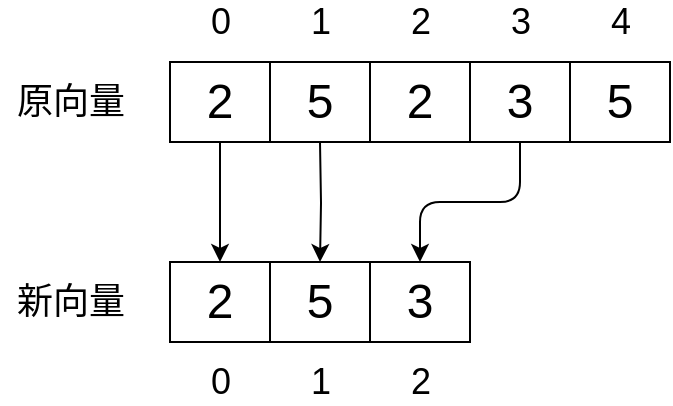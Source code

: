<mxfile version="13.3.9" type="device"><diagram id="hWEV9OzMhb28pfFVKIYL" name="第 1 页"><mxGraphModel dx="1264" dy="592" grid="0" gridSize="10" guides="1" tooltips="1" connect="1" arrows="1" fold="1" page="1" pageScale="1" pageWidth="3300" pageHeight="4681" math="0" shadow="0"><root><mxCell id="0"/><mxCell id="1" parent="0"/><mxCell id="q2ZLgCocWS8i7dLrj901-19" style="edgeStyle=orthogonalEdgeStyle;rounded=0;orthogonalLoop=1;jettySize=auto;html=1;exitX=0.5;exitY=1;exitDx=0;exitDy=0;entryX=0.5;entryY=0;entryDx=0;entryDy=0;" edge="1" parent="1" source="q2ZLgCocWS8i7dLrj901-1" target="q2ZLgCocWS8i7dLrj901-6"><mxGeometry relative="1" as="geometry"/></mxCell><mxCell id="q2ZLgCocWS8i7dLrj901-1" value="&lt;font style=&quot;font-size: 24px&quot;&gt;2&lt;/font&gt;" style="rounded=0;whiteSpace=wrap;html=1;" vertex="1" parent="1"><mxGeometry x="220" y="130" width="50" height="40" as="geometry"/></mxCell><mxCell id="q2ZLgCocWS8i7dLrj901-20" style="edgeStyle=orthogonalEdgeStyle;rounded=0;orthogonalLoop=1;jettySize=auto;html=1;entryX=0.5;entryY=0;entryDx=0;entryDy=0;exitX=0.5;exitY=1;exitDx=0;exitDy=0;" edge="1" parent="1" target="q2ZLgCocWS8i7dLrj901-5"><mxGeometry relative="1" as="geometry"><mxPoint x="295" y="170" as="sourcePoint"/></mxGeometry></mxCell><mxCell id="q2ZLgCocWS8i7dLrj901-3" value="&lt;font style=&quot;font-size: 24px&quot;&gt;3&lt;/font&gt;" style="rounded=0;whiteSpace=wrap;html=1;" vertex="1" parent="1"><mxGeometry x="370" y="130" width="50" height="40" as="geometry"/></mxCell><mxCell id="q2ZLgCocWS8i7dLrj901-4" value="&lt;font style=&quot;font-size: 24px&quot;&gt;2&lt;/font&gt;" style="rounded=0;whiteSpace=wrap;html=1;" vertex="1" parent="1"><mxGeometry x="320" y="130" width="50" height="40" as="geometry"/></mxCell><mxCell id="q2ZLgCocWS8i7dLrj901-5" value="&lt;span style=&quot;font-size: 24px&quot;&gt;5&lt;/span&gt;" style="rounded=0;whiteSpace=wrap;html=1;" vertex="1" parent="1"><mxGeometry x="270" y="230" width="50" height="40" as="geometry"/></mxCell><mxCell id="q2ZLgCocWS8i7dLrj901-6" value="2" style="rounded=0;whiteSpace=wrap;html=1;fontSize=24;" vertex="1" parent="1"><mxGeometry x="220" y="230" width="50" height="40" as="geometry"/></mxCell><mxCell id="q2ZLgCocWS8i7dLrj901-7" value="&lt;font style=&quot;font-size: 24px&quot;&gt;5&lt;/font&gt;" style="rounded=0;whiteSpace=wrap;html=1;" vertex="1" parent="1"><mxGeometry x="420" y="130" width="50" height="40" as="geometry"/></mxCell><mxCell id="q2ZLgCocWS8i7dLrj901-8" value="&lt;font style=&quot;font-size: 18px&quot;&gt;原向量&lt;/font&gt;" style="text;html=1;align=center;verticalAlign=middle;resizable=0;points=[];autosize=1;" vertex="1" parent="1"><mxGeometry x="135" y="140" width="70" height="20" as="geometry"/></mxCell><mxCell id="q2ZLgCocWS8i7dLrj901-9" value="&lt;font style=&quot;font-size: 18px&quot;&gt;0&lt;/font&gt;" style="text;html=1;align=center;verticalAlign=middle;resizable=0;points=[];autosize=1;" vertex="1" parent="1"><mxGeometry x="230" y="100" width="30" height="20" as="geometry"/></mxCell><mxCell id="q2ZLgCocWS8i7dLrj901-10" value="&lt;font style=&quot;font-size: 18px&quot;&gt;1&lt;/font&gt;" style="text;html=1;align=center;verticalAlign=middle;resizable=0;points=[];autosize=1;" vertex="1" parent="1"><mxGeometry x="280" y="100" width="30" height="20" as="geometry"/></mxCell><mxCell id="q2ZLgCocWS8i7dLrj901-11" value="&lt;font style=&quot;font-size: 18px&quot;&gt;2&lt;/font&gt;" style="text;html=1;align=center;verticalAlign=middle;resizable=0;points=[];autosize=1;" vertex="1" parent="1"><mxGeometry x="330" y="100" width="30" height="20" as="geometry"/></mxCell><mxCell id="q2ZLgCocWS8i7dLrj901-12" value="&lt;font style=&quot;font-size: 18px&quot;&gt;3&lt;/font&gt;" style="text;html=1;align=center;verticalAlign=middle;resizable=0;points=[];autosize=1;" vertex="1" parent="1"><mxGeometry x="380" y="100" width="30" height="20" as="geometry"/></mxCell><mxCell id="q2ZLgCocWS8i7dLrj901-13" value="&lt;font style=&quot;font-size: 18px&quot;&gt;4&lt;/font&gt;" style="text;html=1;align=center;verticalAlign=middle;resizable=0;points=[];autosize=1;" vertex="1" parent="1"><mxGeometry x="430" y="100" width="30" height="20" as="geometry"/></mxCell><mxCell id="q2ZLgCocWS8i7dLrj901-15" value="&lt;span style=&quot;font-size: 24px&quot;&gt;3&lt;/span&gt;" style="rounded=0;whiteSpace=wrap;html=1;" vertex="1" parent="1"><mxGeometry x="320" y="230" width="50" height="40" as="geometry"/></mxCell><mxCell id="q2ZLgCocWS8i7dLrj901-18" value="&lt;font style=&quot;font-size: 18px&quot;&gt;新向量&lt;/font&gt;" style="text;html=1;align=center;verticalAlign=middle;resizable=0;points=[];autosize=1;" vertex="1" parent="1"><mxGeometry x="135" y="240" width="70" height="20" as="geometry"/></mxCell><mxCell id="q2ZLgCocWS8i7dLrj901-25" value="" style="edgeStyle=segmentEdgeStyle;endArrow=classic;html=1;exitX=0.5;exitY=1;exitDx=0;exitDy=0;entryX=0.5;entryY=0;entryDx=0;entryDy=0;" edge="1" parent="1" source="q2ZLgCocWS8i7dLrj901-3" target="q2ZLgCocWS8i7dLrj901-15"><mxGeometry width="50" height="50" relative="1" as="geometry"><mxPoint x="620" y="330" as="sourcePoint"/><mxPoint x="670" y="280" as="targetPoint"/><Array as="points"><mxPoint x="395" y="200"/><mxPoint x="345" y="200"/></Array></mxGeometry></mxCell><mxCell id="q2ZLgCocWS8i7dLrj901-28" value="&lt;font style=&quot;font-size: 24px&quot;&gt;5&lt;/font&gt;" style="rounded=0;whiteSpace=wrap;html=1;" vertex="1" parent="1"><mxGeometry x="270" y="130" width="50" height="40" as="geometry"/></mxCell><mxCell id="q2ZLgCocWS8i7dLrj901-29" value="&lt;font style=&quot;font-size: 18px&quot;&gt;0&lt;/font&gt;" style="text;html=1;align=center;verticalAlign=middle;resizable=0;points=[];autosize=1;" vertex="1" parent="1"><mxGeometry x="230" y="280" width="30" height="20" as="geometry"/></mxCell><mxCell id="q2ZLgCocWS8i7dLrj901-30" value="&lt;font style=&quot;font-size: 18px&quot;&gt;1&lt;/font&gt;" style="text;html=1;align=center;verticalAlign=middle;resizable=0;points=[];autosize=1;" vertex="1" parent="1"><mxGeometry x="280" y="280" width="30" height="20" as="geometry"/></mxCell><mxCell id="q2ZLgCocWS8i7dLrj901-31" value="&lt;font style=&quot;font-size: 18px&quot;&gt;2&lt;/font&gt;" style="text;html=1;align=center;verticalAlign=middle;resizable=0;points=[];autosize=1;" vertex="1" parent="1"><mxGeometry x="330" y="280" width="30" height="20" as="geometry"/></mxCell></root></mxGraphModel></diagram></mxfile>